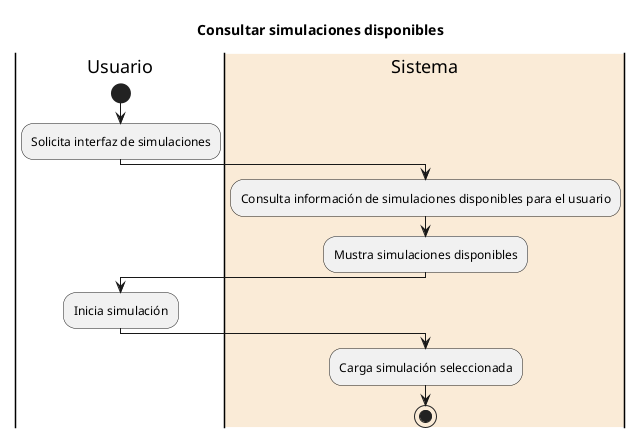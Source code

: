 @startuml Consultar simulaciones disponibles
title Consultar simulaciones disponibles
|Usuario|
start
:Solicita interfaz de simulaciones;
|#AntiqueWhite|Sistema|
:Consulta información de simulaciones disponibles para el usuario;
:Mustra simulaciones disponibles;
|Usuario|
:Inicia simulación;
|Sistema|
:Carga simulación seleccionada;
stop

@enduml
